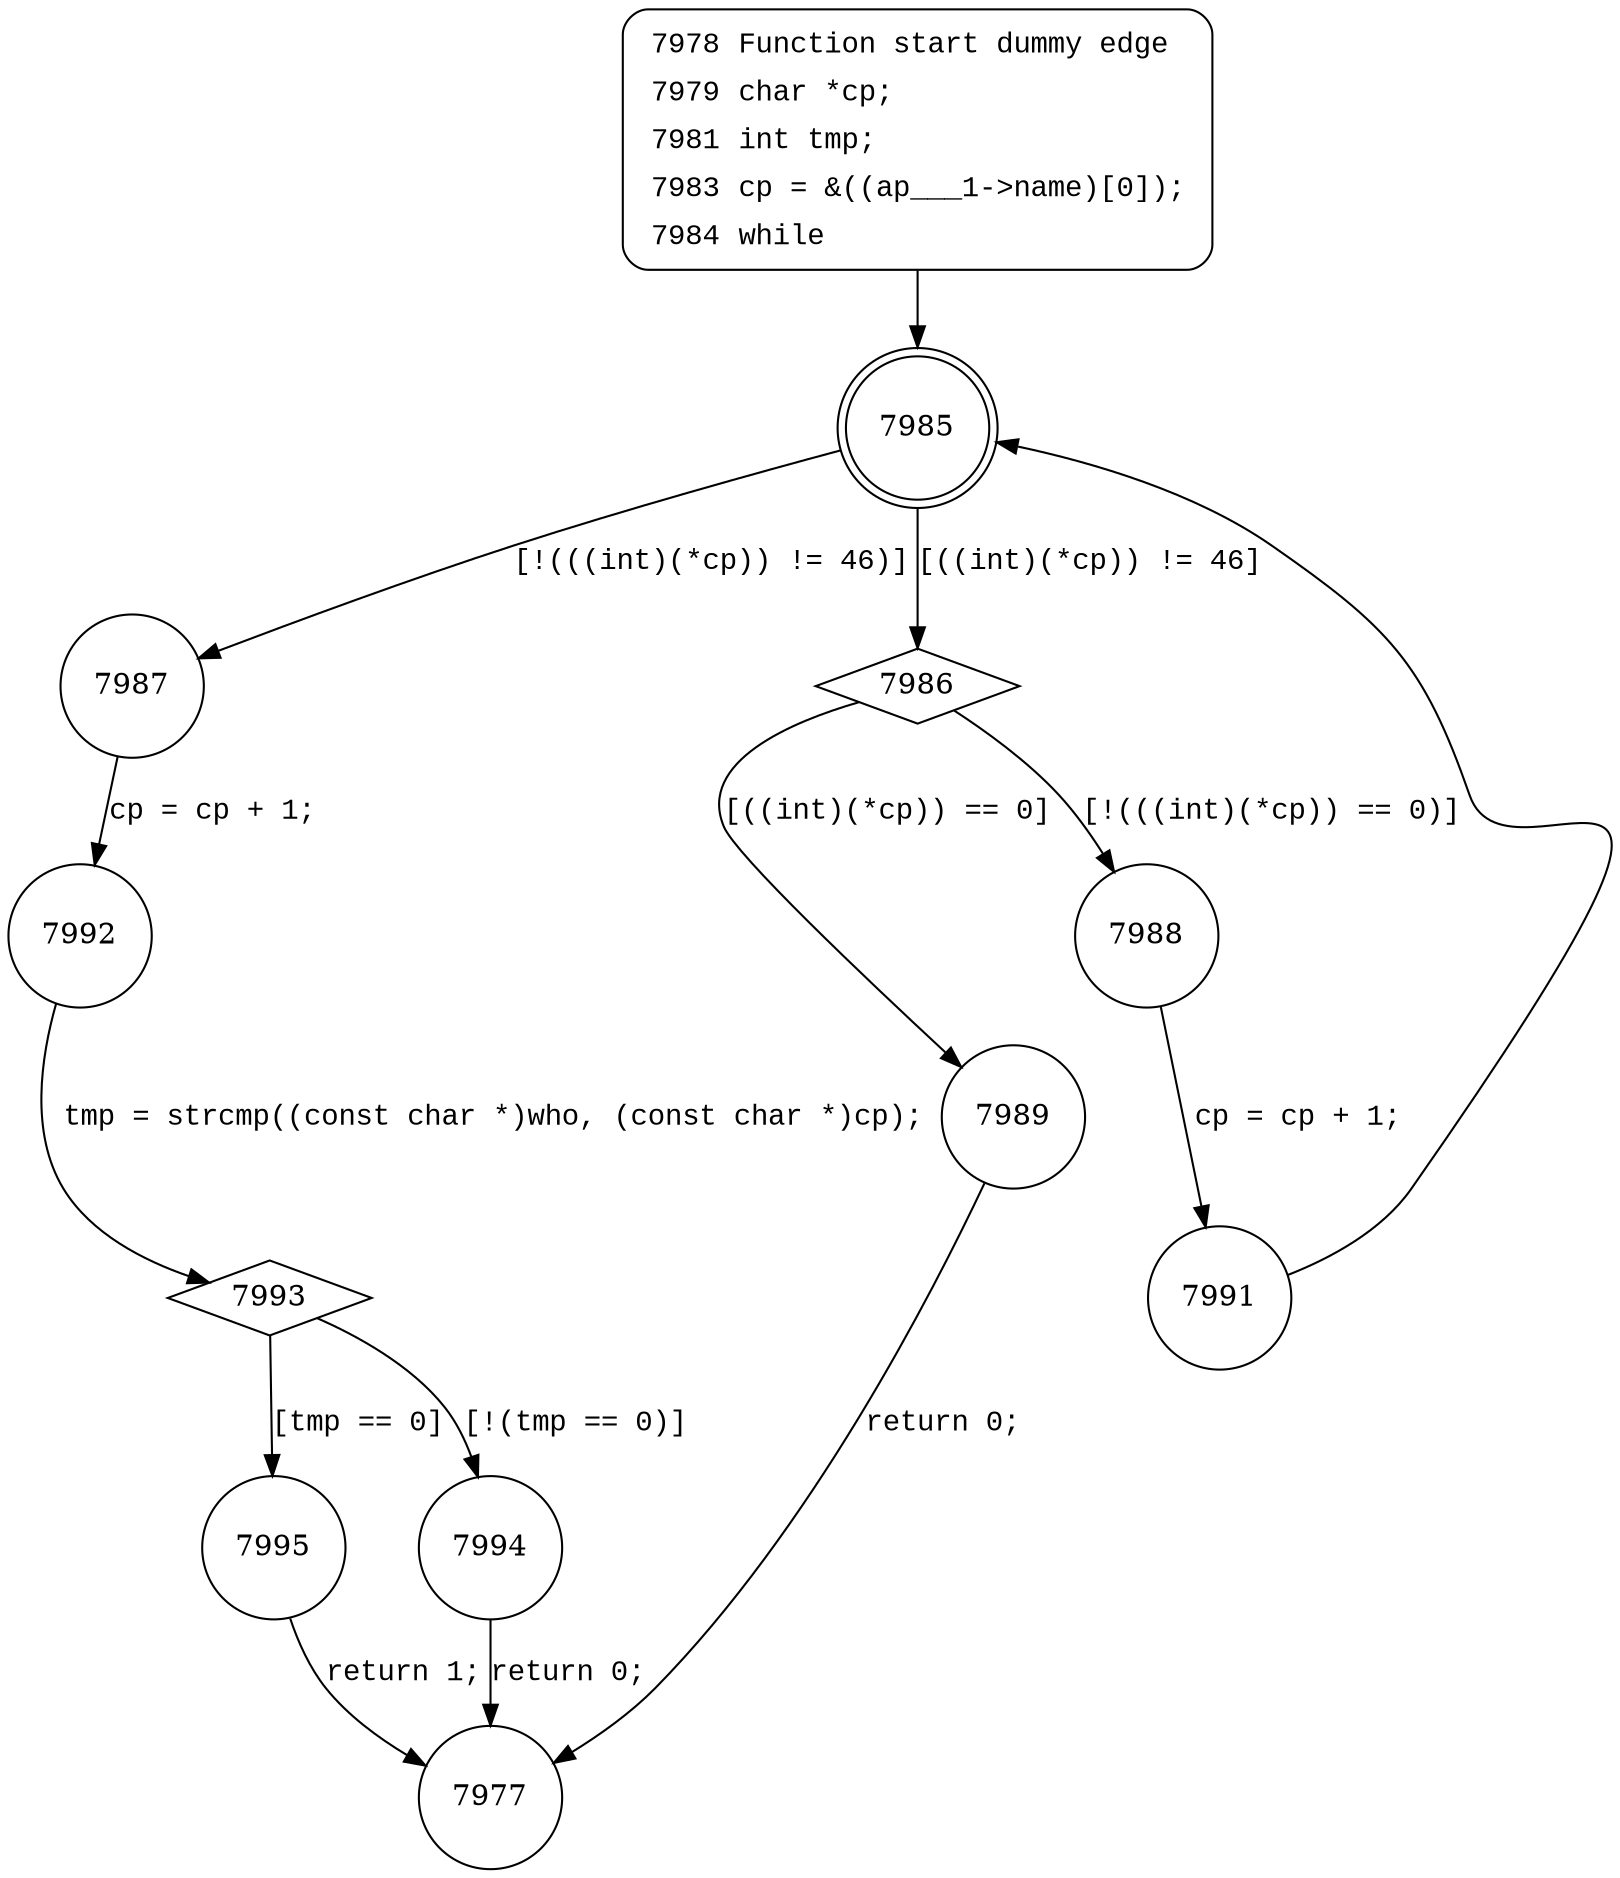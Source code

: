 digraph math_match_atom {
7985 [shape="doublecircle"]
7987 [shape="circle"]
7986 [shape="diamond"]
7988 [shape="circle"]
7989 [shape="circle"]
7991 [shape="circle"]
7992 [shape="circle"]
7993 [shape="diamond"]
7994 [shape="circle"]
7995 [shape="circle"]
7977 [shape="circle"]
7978 [style="filled,bold" penwidth="1" fillcolor="white" fontname="Courier New" shape="Mrecord" label=<<table border="0" cellborder="0" cellpadding="3" bgcolor="white"><tr><td align="right">7978</td><td align="left">Function start dummy edge</td></tr><tr><td align="right">7979</td><td align="left">char *cp;</td></tr><tr><td align="right">7981</td><td align="left">int tmp;</td></tr><tr><td align="right">7983</td><td align="left">cp = &amp;((ap___1-&gt;name)[0]);</td></tr><tr><td align="right">7984</td><td align="left">while</td></tr></table>>]
7978 -> 7985[label=""]
7985 -> 7987 [label="[!(((int)(*cp)) != 46)]" fontname="Courier New"]
7985 -> 7986 [label="[((int)(*cp)) != 46]" fontname="Courier New"]
7986 -> 7988 [label="[!(((int)(*cp)) == 0)]" fontname="Courier New"]
7986 -> 7989 [label="[((int)(*cp)) == 0]" fontname="Courier New"]
7988 -> 7991 [label="cp = cp + 1;" fontname="Courier New"]
7987 -> 7992 [label="cp = cp + 1;" fontname="Courier New"]
7993 -> 7994 [label="[!(tmp == 0)]" fontname="Courier New"]
7993 -> 7995 [label="[tmp == 0]" fontname="Courier New"]
7994 -> 7977 [label="return 0;" fontname="Courier New"]
7989 -> 7977 [label="return 0;" fontname="Courier New"]
7991 -> 7985 [label="" fontname="Courier New"]
7992 -> 7993 [label="tmp = strcmp((const char *)who, (const char *)cp);" fontname="Courier New"]
7995 -> 7977 [label="return 1;" fontname="Courier New"]
}